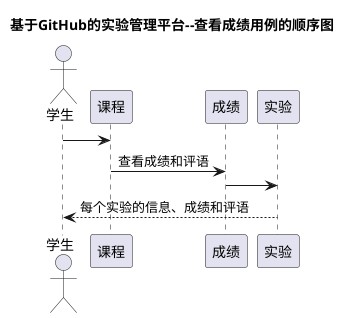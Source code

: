 @startuml
title 基于GitHub的实验管理平台--查看成绩用例的顺序图
actor 学生
学生 -> 课程
课程 -> 成绩: 查看成绩和评语
成绩 -> 实验
实验 --> 学生:每个实验的信息、成绩和评语
@enduml